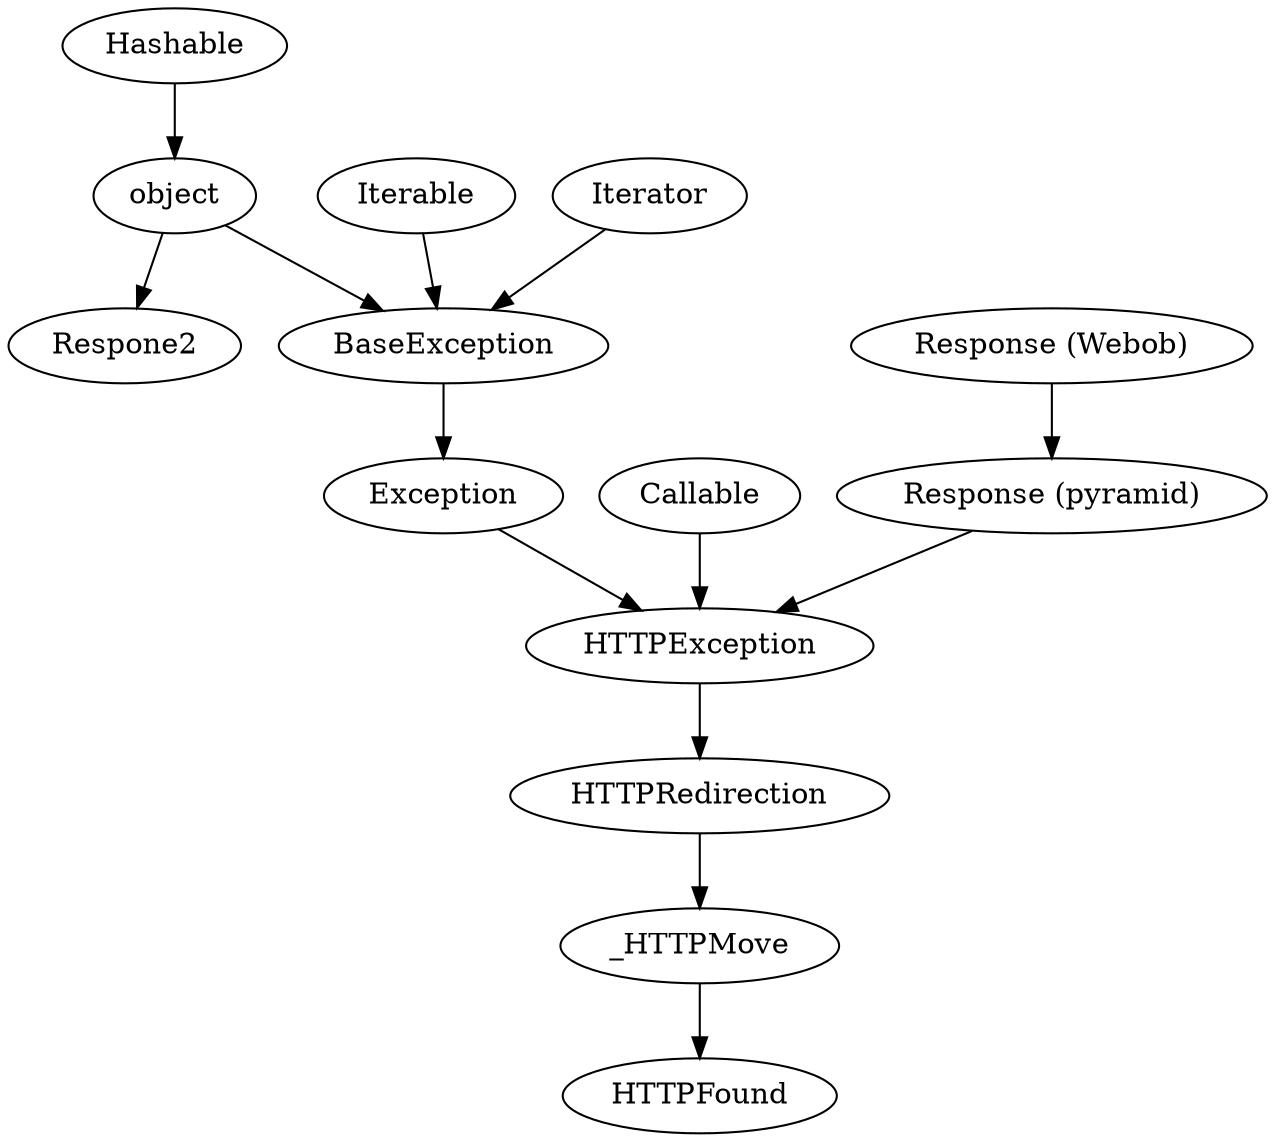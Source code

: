 digraph {
   Response [label="Response (pyramid)"];
   Response2 [label="Response (Webob)"];
	_HTTPMove -> HTTPFound;
	HTTPRedirection -> _HTTPMove;

	HTTPException -> HTTPRedirection;
	Exception -> HTTPException;
	Response -> HTTPException;
	Callable -> HTTPException;
	Response2 -> Response;
	object -> Respone2;
	Hashable -> object;
	BaseException -> Exception;
	object -> BaseException;
	Iterable -> BaseException;
	Iterator -> BaseException;

}
